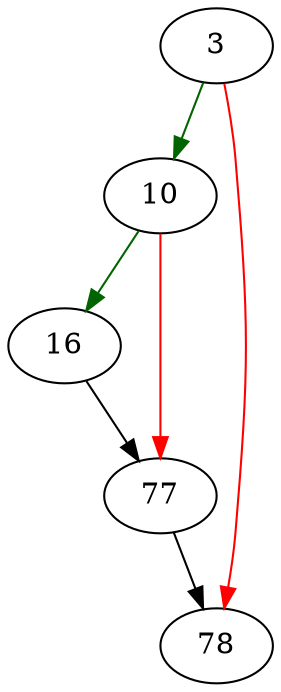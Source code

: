 strict digraph "sqlite3WindowDup" {
	// Node definitions.
	3 [entry=true];
	10;
	78;
	16;
	77;

	// Edge definitions.
	3 -> 10 [
		color=darkgreen
		cond=true
	];
	3 -> 78 [
		color=red
		cond=false
	];
	10 -> 16 [
		color=darkgreen
		cond=true
	];
	10 -> 77 [
		color=red
		cond=false
	];
	16 -> 77;
	77 -> 78;
}